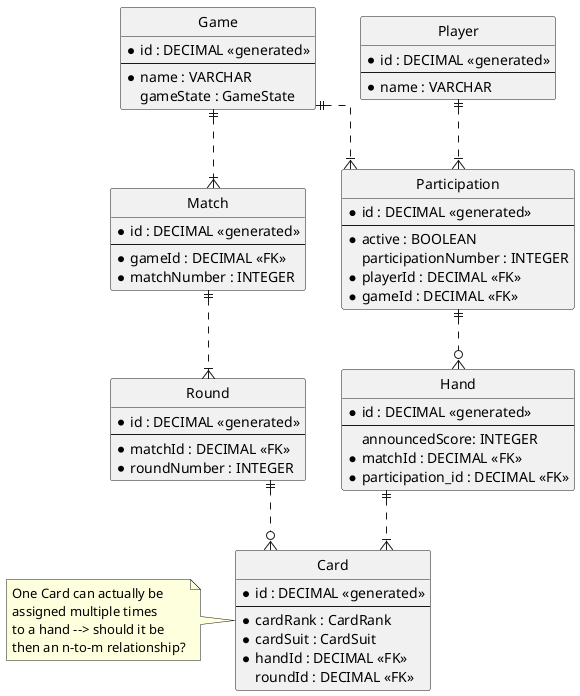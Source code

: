  [Copy to clipboard]

@startuml

' hide the spot
hide circle

' avoid problems with angled crows feet
skinparam linetype ortho

entity "Card" as card {
  *id : DECIMAL <<generated>>
  --
  *cardRank : CardRank
  *cardSuit : CardSuit
  *handId : DECIMAL <<FK>>
  roundId : DECIMAL <<FK>>
}
note left of card: One Card can actually be\nassigned multiple times\nto a hand --> should it be\nthen an n-to-m relationship?


entity "Game" as game {
  *id : DECIMAL <<generated>>
  --
  *name : VARCHAR
  gameState : GameState
  'participationtogame_id : DECIMAL <<FK>>
}
/'
entity "ParticipationToGame" as participationtogame {
  *id : DECIMAL <<generated>>
--
  *gameId : DECIMAL <<FK>>
  *participationId : DECIMAL <<FK>>

}'/

entity "Hand" as hand {
  *id : DECIMAL <<generated>>
  --
  announcedScore: INTEGER
  *matchId : DECIMAL <<FK>>
  *participation_id : DECIMAL <<FK>>
}

entity "Match" as match {
  *id : DECIMAL <<generated>>
  --
  *gameId : DECIMAL <<FK>>
  *matchNumber : INTEGER
}

entity "Participation" as participation {
  *id : DECIMAL <<generated>>
  --
  *active : BOOLEAN
  participationNumber : INTEGER
  *playerId : DECIMAL <<FK>>
  *gameId : DECIMAL <<FK>>
  '*gameToParticipationId : DECIMAL <<FK>>
}

entity "Player" as player {
  *id : DECIMAL <<generated>>
  --
  *name : VARCHAR
}

entity "Round" as round {
  *id : DECIMAL <<generated>>
  --
  *matchId : DECIMAL <<FK>>
  *roundNumber : INTEGER
}

round ||..o{ card
hand ||..|{ card
participation ||..o{ hand
game ||..|{ participation
'game ||..o{ participationtogame
'participation ||..o{ participationtogame
player ||..|{ participation
match ||..|{ round
game ||..|{ match

@enduml
